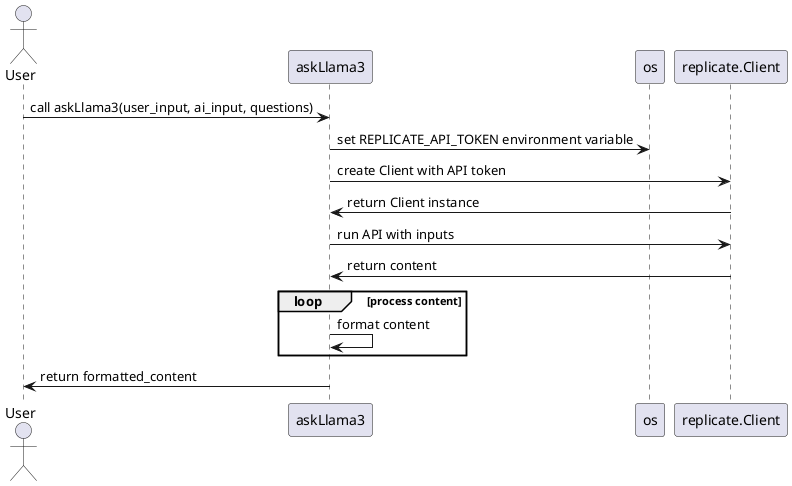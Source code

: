 @startuml
actor User

participant askLlama3
participant os
participant replicate.Client

User -> askLlama3: call askLlama3(user_input, ai_input, questions)
askLlama3 -> os: set REPLICATE_API_TOKEN environment variable
askLlama3 -> replicate.Client: create Client with API token
replicate.Client -> askLlama3: return Client instance
askLlama3 -> replicate.Client: run API with inputs
replicate.Client -> askLlama3: return content

loop process content
    askLlama3 -> askLlama3: format content
end

askLlama3 -> User: return formatted_content
@enduml
